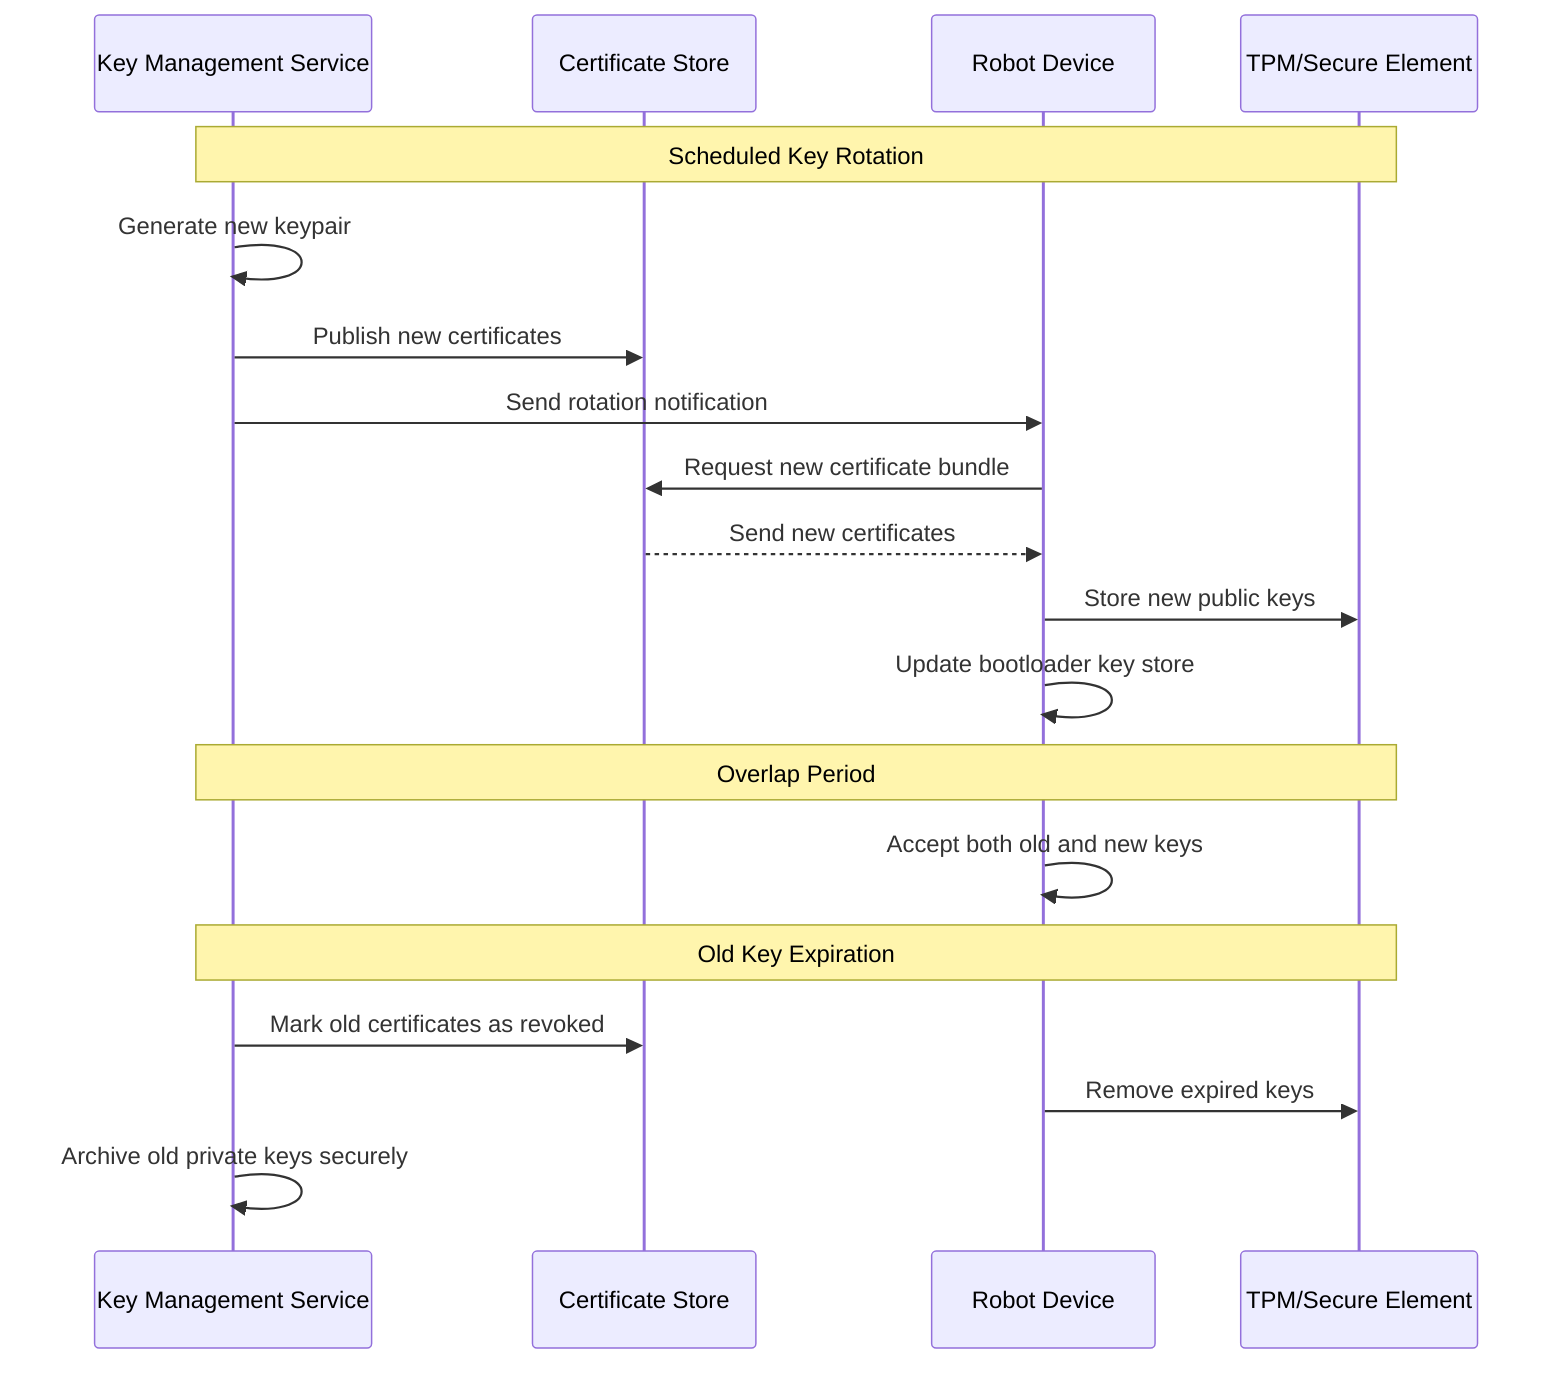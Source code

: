 sequenceDiagram
    participant KMS as Key Management Service
    participant REPO as Certificate Store
    participant DEV as Robot Device
    participant TPM as TPM/Secure Element

    Note over KMS,TPM: Scheduled Key Rotation
    KMS->>KMS: Generate new keypair
    KMS->>REPO: Publish new certificates
    KMS->>DEV: Send rotation notification
    
    DEV->>REPO: Request new certificate bundle
    REPO-->>DEV: Send new certificates
    
    DEV->>TPM: Store new public keys
    DEV->>DEV: Update bootloader key store
    
    Note over KMS,TPM: Overlap Period
    DEV->>DEV: Accept both old and new keys
    
    Note over KMS,TPM: Old Key Expiration
    KMS->>REPO: Mark old certificates as revoked
    DEV->>TPM: Remove expired keys
    KMS->>KMS: Archive old private keys securely